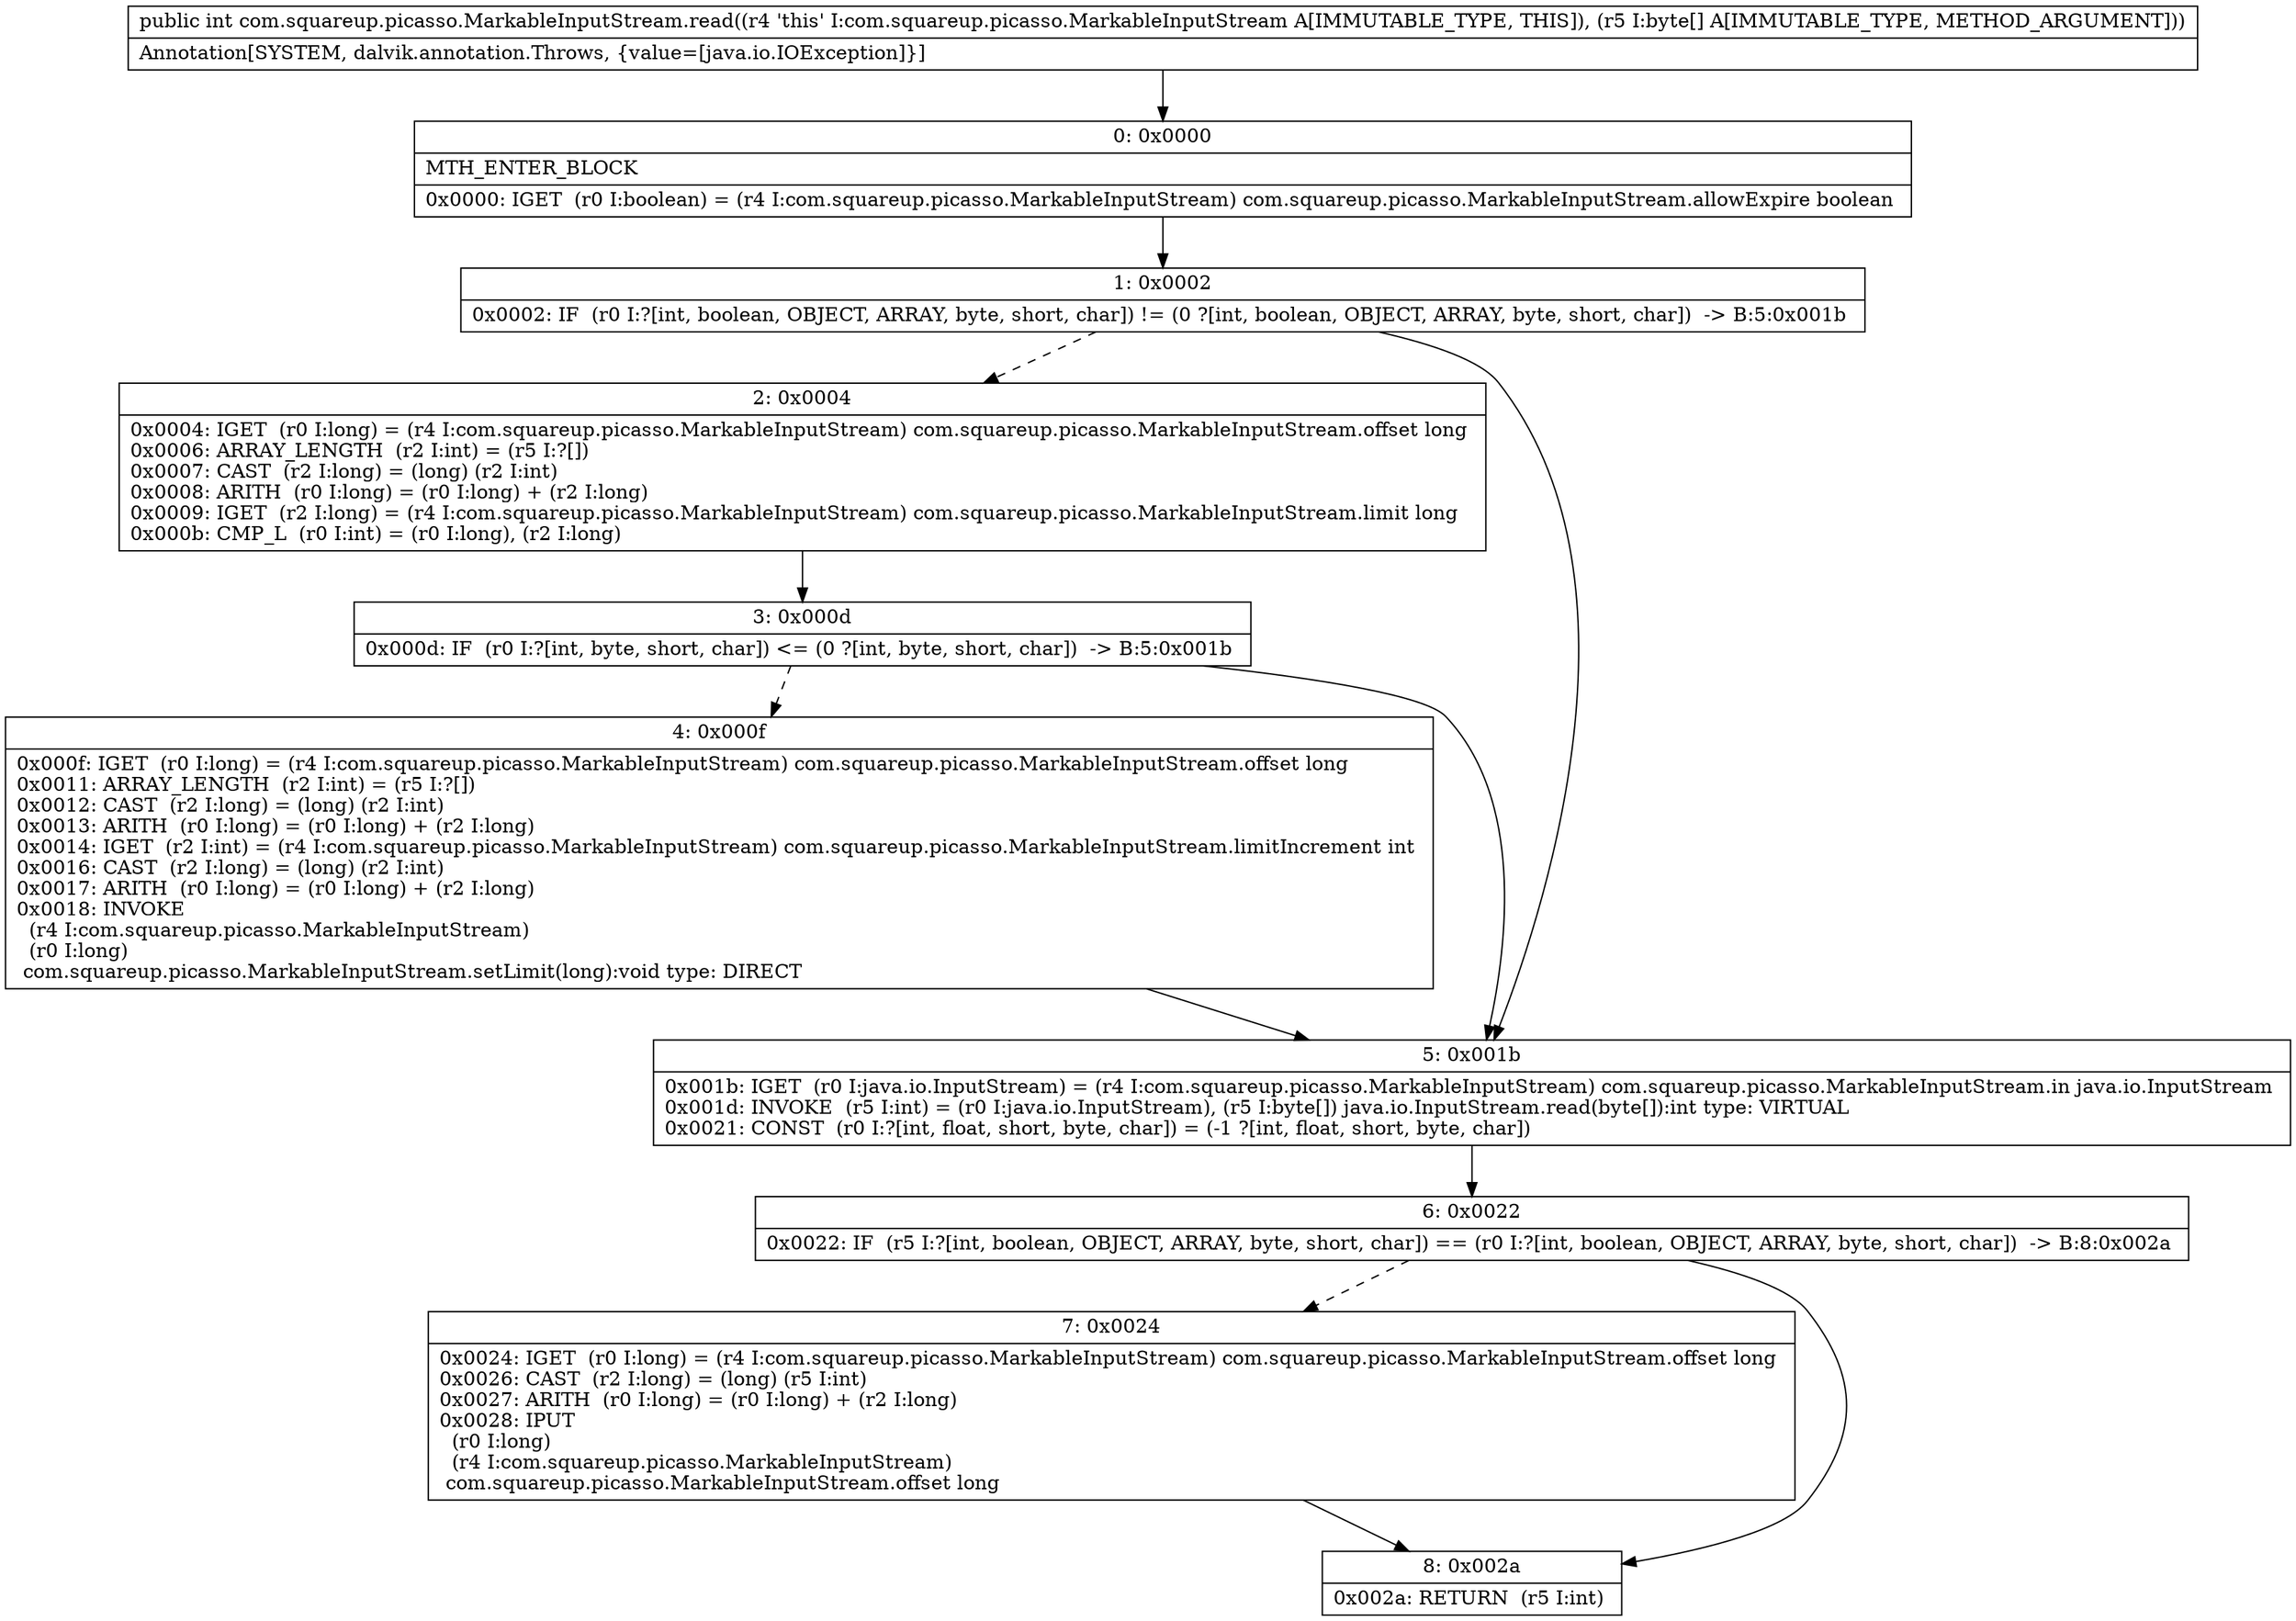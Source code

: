 digraph "CFG forcom.squareup.picasso.MarkableInputStream.read([B)I" {
Node_0 [shape=record,label="{0\:\ 0x0000|MTH_ENTER_BLOCK\l|0x0000: IGET  (r0 I:boolean) = (r4 I:com.squareup.picasso.MarkableInputStream) com.squareup.picasso.MarkableInputStream.allowExpire boolean \l}"];
Node_1 [shape=record,label="{1\:\ 0x0002|0x0002: IF  (r0 I:?[int, boolean, OBJECT, ARRAY, byte, short, char]) != (0 ?[int, boolean, OBJECT, ARRAY, byte, short, char])  \-\> B:5:0x001b \l}"];
Node_2 [shape=record,label="{2\:\ 0x0004|0x0004: IGET  (r0 I:long) = (r4 I:com.squareup.picasso.MarkableInputStream) com.squareup.picasso.MarkableInputStream.offset long \l0x0006: ARRAY_LENGTH  (r2 I:int) = (r5 I:?[]) \l0x0007: CAST  (r2 I:long) = (long) (r2 I:int) \l0x0008: ARITH  (r0 I:long) = (r0 I:long) + (r2 I:long) \l0x0009: IGET  (r2 I:long) = (r4 I:com.squareup.picasso.MarkableInputStream) com.squareup.picasso.MarkableInputStream.limit long \l0x000b: CMP_L  (r0 I:int) = (r0 I:long), (r2 I:long) \l}"];
Node_3 [shape=record,label="{3\:\ 0x000d|0x000d: IF  (r0 I:?[int, byte, short, char]) \<= (0 ?[int, byte, short, char])  \-\> B:5:0x001b \l}"];
Node_4 [shape=record,label="{4\:\ 0x000f|0x000f: IGET  (r0 I:long) = (r4 I:com.squareup.picasso.MarkableInputStream) com.squareup.picasso.MarkableInputStream.offset long \l0x0011: ARRAY_LENGTH  (r2 I:int) = (r5 I:?[]) \l0x0012: CAST  (r2 I:long) = (long) (r2 I:int) \l0x0013: ARITH  (r0 I:long) = (r0 I:long) + (r2 I:long) \l0x0014: IGET  (r2 I:int) = (r4 I:com.squareup.picasso.MarkableInputStream) com.squareup.picasso.MarkableInputStream.limitIncrement int \l0x0016: CAST  (r2 I:long) = (long) (r2 I:int) \l0x0017: ARITH  (r0 I:long) = (r0 I:long) + (r2 I:long) \l0x0018: INVOKE  \l  (r4 I:com.squareup.picasso.MarkableInputStream)\l  (r0 I:long)\l com.squareup.picasso.MarkableInputStream.setLimit(long):void type: DIRECT \l}"];
Node_5 [shape=record,label="{5\:\ 0x001b|0x001b: IGET  (r0 I:java.io.InputStream) = (r4 I:com.squareup.picasso.MarkableInputStream) com.squareup.picasso.MarkableInputStream.in java.io.InputStream \l0x001d: INVOKE  (r5 I:int) = (r0 I:java.io.InputStream), (r5 I:byte[]) java.io.InputStream.read(byte[]):int type: VIRTUAL \l0x0021: CONST  (r0 I:?[int, float, short, byte, char]) = (\-1 ?[int, float, short, byte, char]) \l}"];
Node_6 [shape=record,label="{6\:\ 0x0022|0x0022: IF  (r5 I:?[int, boolean, OBJECT, ARRAY, byte, short, char]) == (r0 I:?[int, boolean, OBJECT, ARRAY, byte, short, char])  \-\> B:8:0x002a \l}"];
Node_7 [shape=record,label="{7\:\ 0x0024|0x0024: IGET  (r0 I:long) = (r4 I:com.squareup.picasso.MarkableInputStream) com.squareup.picasso.MarkableInputStream.offset long \l0x0026: CAST  (r2 I:long) = (long) (r5 I:int) \l0x0027: ARITH  (r0 I:long) = (r0 I:long) + (r2 I:long) \l0x0028: IPUT  \l  (r0 I:long)\l  (r4 I:com.squareup.picasso.MarkableInputStream)\l com.squareup.picasso.MarkableInputStream.offset long \l}"];
Node_8 [shape=record,label="{8\:\ 0x002a|0x002a: RETURN  (r5 I:int) \l}"];
MethodNode[shape=record,label="{public int com.squareup.picasso.MarkableInputStream.read((r4 'this' I:com.squareup.picasso.MarkableInputStream A[IMMUTABLE_TYPE, THIS]), (r5 I:byte[] A[IMMUTABLE_TYPE, METHOD_ARGUMENT]))  | Annotation[SYSTEM, dalvik.annotation.Throws, \{value=[java.io.IOException]\}]\l}"];
MethodNode -> Node_0;
Node_0 -> Node_1;
Node_1 -> Node_2[style=dashed];
Node_1 -> Node_5;
Node_2 -> Node_3;
Node_3 -> Node_4[style=dashed];
Node_3 -> Node_5;
Node_4 -> Node_5;
Node_5 -> Node_6;
Node_6 -> Node_7[style=dashed];
Node_6 -> Node_8;
Node_7 -> Node_8;
}

